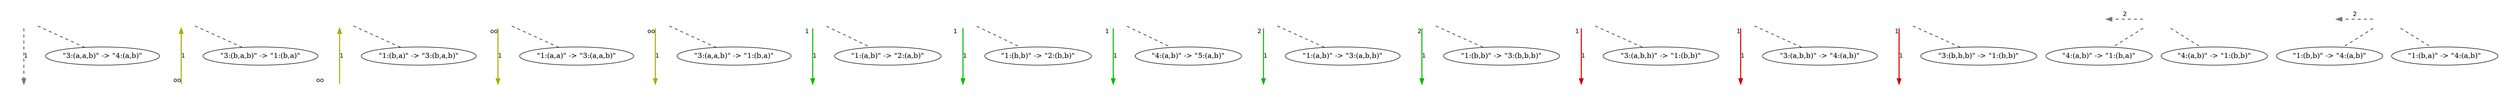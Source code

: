 
    digraph{
    rankdir=TB
    
        subgraph cluster_0 {
                    style=filled;
                    color=transparent;
                    node [shape = none, label = ""];
                    e0 -> e0_end [ color="#777777", style=dashed, fontsize=12, constraint=true, pensize=5, fontname=Helvetica, penwidth=2, minlen=2, label=1 ];
        };
n1 [ label="\"3:(a,a,b)\" -> \"4:(a,b)\""];
e0 -> n1 [dir=none, style=dashed];

        subgraph cluster_2 {
                    style=filled;
                    color=transparent;
                    node [shape = none, label = ""];
                    e2 -> e2_end [ dir=back, fontsize=12, color="#AAAA00", pensize=5, headlabel="         oo", fontname=Helvetica, penwidth=2, minlen=2, label=1 ];
        };
n3 [ label="\"3:(b,a,b)\" -> \"1:(b,a)\""];
e2 -> n3 [dir=none, style=dashed];

        subgraph cluster_4 {
                    style=filled;
                    color=transparent;
                    node [shape = none, label = ""];
                    e4 -> e4_end [ dir=back, fontsize=12, color="#AAAA00", headlabel="oo        ", pensize=5, fontname=Helvetica, penwidth=2, minlen=2, label=1 ];
        };
n5 [ label="\"1:(b,a)\" -> \"3:(b,a,b)\""];
e4 -> n5 [dir=none, style=dashed];

        subgraph cluster_6 {
                    style=filled;
                    color=transparent;
                    node [shape = none, label = ""];
                    e6 -> e6_end [ fontsize=12, color="#AAAA00", pensize=5, fontname=Helvetica, taillabel="         oo", penwidth=2, minlen=2, label=1 ];
        };
n7 [ label="\"1:(a,a)\" -> \"3:(a,a,b)\""];
e6 -> n7 [dir=none, style=dashed];

        subgraph cluster_8 {
                    style=filled;
                    color=transparent;
                    node [shape = none, label = ""];
                    e8 -> e8_end [ fontsize=12, color="#AAAA00", taillabel="          oo", pensize=5, fontname=Helvetica, penwidth=2, minlen=2, label=1 ];
        };
n9 [ label="\"3:(a,a,b)\" -> \"1:(b,a)\""];
e8 -> n9 [dir=none, style=dashed];

        subgraph cluster_10 {
                    style=filled;
                    color=transparent;
                    node [shape = none, label = ""];
                    e10 -> e10_end [ color="#00BB00", fontsize=12, pensize=5, taillabel=" 1  ", fontname=Helvetica, penwidth=2, minlen=2, label=1 ];
        };
n11 [ label="\"1:(a,b)\" -> \"2:(a,b)\""];
e10 -> n11 [dir=none, style=dashed];

        subgraph cluster_12 {
                    style=filled;
                    color=transparent;
                    node [shape = none, label = ""];
                    e12 -> e12_end [ color="#00BB00", taillabel="1   ", fontsize=12, pensize=5, fontname=Helvetica, penwidth=2, minlen=2, label=1 ];
        };
n13 [ label="\"1:(b,b)\" -> \"2:(b,b)\""];
e12 -> n13 [dir=none, style=dashed];

        subgraph cluster_14 {
                    style=filled;
                    color=transparent;
                    node [shape = none, label = ""];
                    e14 -> e14_end [ color="#00BB00", taillabel="1  ", fontsize=12, pensize=5, fontname=Helvetica, penwidth=2, minlen=2, label=1 ];
        };
n15 [ label="\"4:(a,b)\" -> \"5:(a,b)\""];
e14 -> n15 [dir=none, style=dashed];

        subgraph cluster_16 {
                    style=filled;
                    color=transparent;
                    node [shape = none, label = ""];
                    e16 -> e16_end [ color="#00BB00", fontsize=12, taillabel="2 ", pensize=5, fontname=Helvetica, penwidth=2, minlen=2, label=1 ];
        };
n17 [ label="\"1:(a,b)\" -> \"3:(a,b,b)\""];
e16 -> n17 [dir=none, style=dashed];

        subgraph cluster_18 {
                    style=filled;
                    color=transparent;
                    node [shape = none, label = ""];
                    e18 -> e18_end [ color="#00BB00", fontsize=12, pensize=5, fontname=Helvetica, taillabel="      2", penwidth=2, minlen=2, label=1 ];
        };
n19 [ label="\"1:(b,b)\" -> \"3:(b,b,b)\""];
e18 -> n19 [dir=none, style=dashed];

        subgraph cluster_20 {
                    style=filled;
                    color=transparent;
                    node [shape = none, label = ""];
                    e20 -> e20_end [ fontsize=12, pensize=5, taillabel="1 ", color="#CC0000", fontname=Helvetica, penwidth=2, minlen=2, label=1 ];
        };
n21 [ label="\"3:(a,b,b)\" -> \"1:(b,b)\""];
e20 -> n21 [dir=none, style=dashed];

        subgraph cluster_22 {
                    style=filled;
                    color=transparent;
                    node [shape = none, label = ""];
                    e22 -> e22_end [ fontsize=12, pensize=5, color="#CC0000", fontname=Helvetica, taillabel="1", penwidth=2, minlen=2, label=1 ];
        };
n23 [ label="\"3:(a,b,b)\" -> \"4:(a,b)\""];
e22 -> n23 [dir=none, style=dashed];

        subgraph cluster_24 {
                    style=filled;
                    color=transparent;
                    node [shape = none, label = ""];
                    e24 -> e24_end [ fontsize=12, pensize=5, color="#CC0000", fontname=Helvetica, taillabel=" 1", penwidth=2, minlen=2, label=1 ];
        };
n25 [ label="\"3:(b,b,b)\" -> \"1:(b,b)\""];
e24 -> n25 [dir=none, style=dashed];

        subgraph cluster_26 {
                    style=filled;
                    color=transparent;
                    node [shape = none, label = ""];
                    e26 -> e26_end [ color="#777777", style=dashed, fontsize=12, pensize=5, fontname=Helvetica, taillabel="", penwidth=2, constraint=false, minlen=2, label=2 ];
        };
n27 [ label="\"4:(a,b)\" -> \"1:(b,a)\""];
e26 -> n27 [dir=none, style=dashed];
n28 [ label="\"4:(a,b)\" -> \"1:(b,b)\""];
e26 -> n28 [dir=none, style=dashed];

        subgraph cluster_29 {
                    style=filled;
                    color=transparent;
                    node [shape = none, label = ""];
                    e29 -> e29_end [ color="#777777", style=dashed, fontsize=12, pensize=5, fontname=Helvetica, penwidth=2, constraint=false, minlen=2, label=2 ];
        };
n30 [ label="\"1:(b,b)\" -> \"4:(a,b)\""];
e29 -> n30 [dir=none, style=dashed];
n31 [ label="\"1:(b,a)\" -> \"4:(a,b)\""];
e29 -> n31 [dir=none, style=dashed];

    }
            